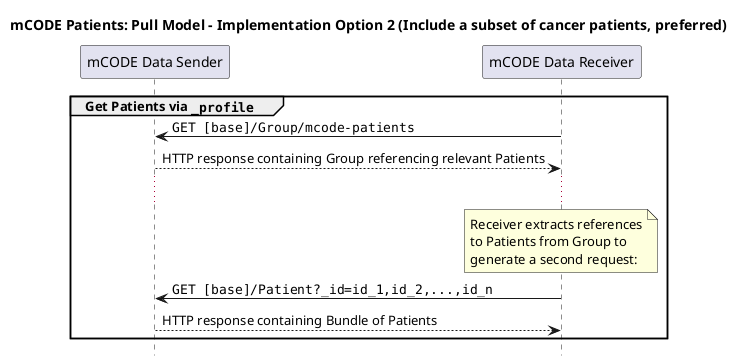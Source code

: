 @startuml
skinparam defaultFontName Arial

title mCODE Patients: Pull Model - Implementation Option 2 (Include a subset of cancer patients, preferred)
hide footbox
participant "mCODE Data Sender" as Sender
participant "mCODE Data Receiver" as Receiver

group Get Patients via ""_profile""
    "Receiver" -> "Sender" : ""GET [base]/Group/mcode-patients""
    "Sender" --> "Receiver" : HTTP response containing Group referencing relevant Patients
    ...
    note over Receiver
    Receiver extracts references
    to Patients from Group to
    generate a second request:
    end note
    "Receiver" -> "Sender" : ""GET [base]/Patient?_id=id_1,id_2,...,id_n""
    "Sender" --> "Receiver" : HTTP response containing Bundle of Patients
end


@enduml
